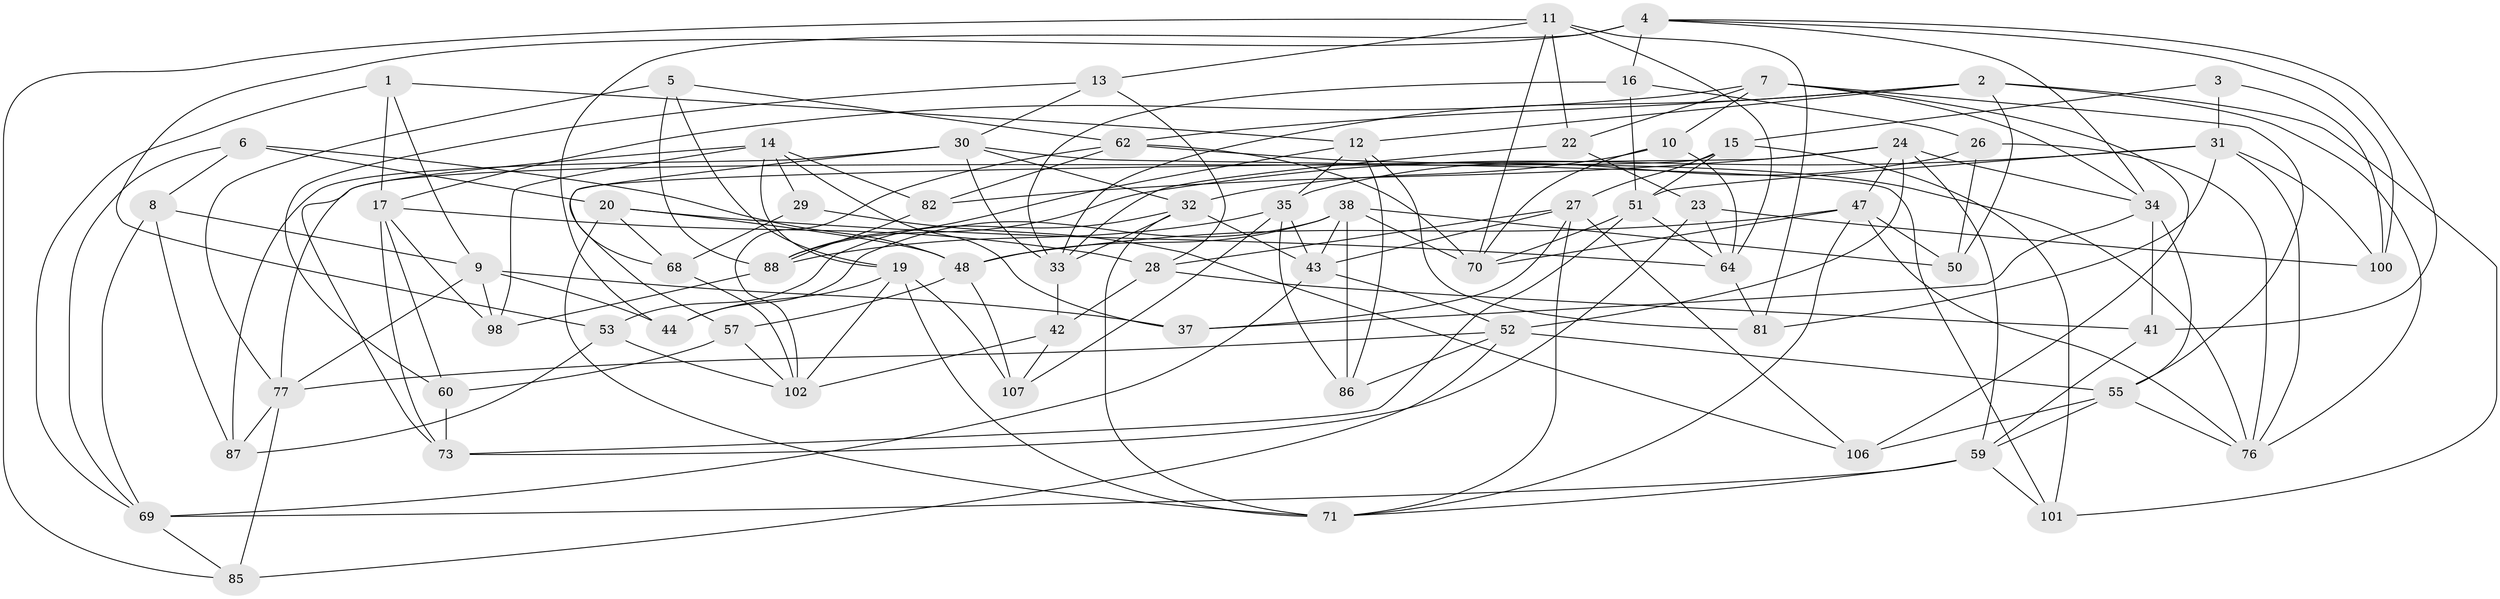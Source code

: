 // original degree distribution, {4: 1.0}
// Generated by graph-tools (version 1.1) at 2025/11/02/27/25 16:11:45]
// undirected, 69 vertices, 173 edges
graph export_dot {
graph [start="1"]
  node [color=gray90,style=filled];
  1;
  2 [super="+97"];
  3;
  4 [super="+18"];
  5;
  6;
  7 [super="+40"];
  8;
  9 [super="+21"];
  10;
  11 [super="+54"];
  12 [super="+66"];
  13 [super="+75"];
  14 [super="+58"];
  15 [super="+25"];
  16;
  17 [super="+67"];
  19 [super="+36"];
  20 [super="+79"];
  22;
  23;
  24 [super="+108"];
  26;
  27 [super="+89"];
  28 [super="+46"];
  29;
  30 [super="+39"];
  31 [super="+96"];
  32 [super="+105"];
  33 [super="+65"];
  34 [super="+84"];
  35 [super="+56"];
  37;
  38 [super="+110"];
  41;
  42;
  43 [super="+45"];
  44;
  47 [super="+49"];
  48 [super="+61"];
  50;
  51 [super="+80"];
  52 [super="+72"];
  53;
  55 [super="+94"];
  57;
  59 [super="+90"];
  60 [super="+92"];
  62 [super="+63"];
  64 [super="+83"];
  68 [super="+99"];
  69 [super="+74"];
  70 [super="+91"];
  71 [super="+93"];
  73 [super="+109"];
  76 [super="+95"];
  77 [super="+78"];
  81;
  82;
  85;
  86;
  87;
  88 [super="+104"];
  98;
  100;
  101;
  102 [super="+103"];
  106;
  107;
  1 -- 17;
  1 -- 9;
  1 -- 69;
  1 -- 12;
  2 -- 101;
  2 -- 76;
  2 -- 33;
  2 -- 50;
  2 -- 12;
  2 -- 62;
  3 -- 15 [weight=2];
  3 -- 100;
  3 -- 31;
  4 -- 16;
  4 -- 100;
  4 -- 41;
  4 -- 34;
  4 -- 53;
  4 -- 44;
  5 -- 77;
  5 -- 19;
  5 -- 88;
  5 -- 62;
  6 -- 8;
  6 -- 20;
  6 -- 48;
  6 -- 69;
  7 -- 10;
  7 -- 106;
  7 -- 34;
  7 -- 22;
  7 -- 17;
  7 -- 55;
  8 -- 69;
  8 -- 87;
  8 -- 9;
  9 -- 98;
  9 -- 44;
  9 -- 37;
  9 -- 77;
  10 -- 64;
  10 -- 32;
  10 -- 70;
  11 -- 64;
  11 -- 22;
  11 -- 81;
  11 -- 85;
  11 -- 70;
  11 -- 13;
  12 -- 81;
  12 -- 88;
  12 -- 35;
  12 -- 86;
  13 -- 60 [weight=2];
  13 -- 28 [weight=2];
  13 -- 30;
  14 -- 98;
  14 -- 29;
  14 -- 73;
  14 -- 82;
  14 -- 19;
  14 -- 37;
  15 -- 101;
  15 -- 27;
  15 -- 51;
  15 -- 77;
  16 -- 33;
  16 -- 26;
  16 -- 51;
  17 -- 28;
  17 -- 98;
  17 -- 73;
  17 -- 60;
  19 -- 44;
  19 -- 107;
  19 -- 102;
  19 -- 71;
  20 -- 64;
  20 -- 48;
  20 -- 68 [weight=2];
  20 -- 71;
  22 -- 23;
  22 -- 33;
  23 -- 100;
  23 -- 73;
  23 -- 64;
  24 -- 82;
  24 -- 47;
  24 -- 59;
  24 -- 57;
  24 -- 52;
  24 -- 34;
  26 -- 76;
  26 -- 50;
  26 -- 35;
  27 -- 28;
  27 -- 37;
  27 -- 43;
  27 -- 106;
  27 -- 71;
  28 -- 41;
  28 -- 42;
  29 -- 106;
  29 -- 68 [weight=2];
  30 -- 87;
  30 -- 101;
  30 -- 68;
  30 -- 33;
  30 -- 32;
  31 -- 76;
  31 -- 88;
  31 -- 51;
  31 -- 81;
  31 -- 100;
  32 -- 53;
  32 -- 33;
  32 -- 71;
  32 -- 43;
  33 -- 42;
  34 -- 41;
  34 -- 37;
  34 -- 55;
  35 -- 43;
  35 -- 107;
  35 -- 88;
  35 -- 86;
  38 -- 86;
  38 -- 50;
  38 -- 70;
  38 -- 48;
  38 -- 43;
  38 -- 44;
  41 -- 59;
  42 -- 107;
  42 -- 102;
  43 -- 52;
  43 -- 69;
  47 -- 50;
  47 -- 71;
  47 -- 70;
  47 -- 48;
  47 -- 76;
  48 -- 57;
  48 -- 107;
  51 -- 73;
  51 -- 70;
  51 -- 64;
  52 -- 86;
  52 -- 85;
  52 -- 55;
  52 -- 77;
  53 -- 102;
  53 -- 87;
  55 -- 59;
  55 -- 76;
  55 -- 106;
  57 -- 102;
  57 -- 60;
  59 -- 101;
  59 -- 69;
  59 -- 71;
  60 -- 73 [weight=2];
  62 -- 102;
  62 -- 70;
  62 -- 82;
  62 -- 76;
  64 -- 81;
  68 -- 102;
  69 -- 85;
  77 -- 87;
  77 -- 85;
  82 -- 88;
  88 -- 98;
}
